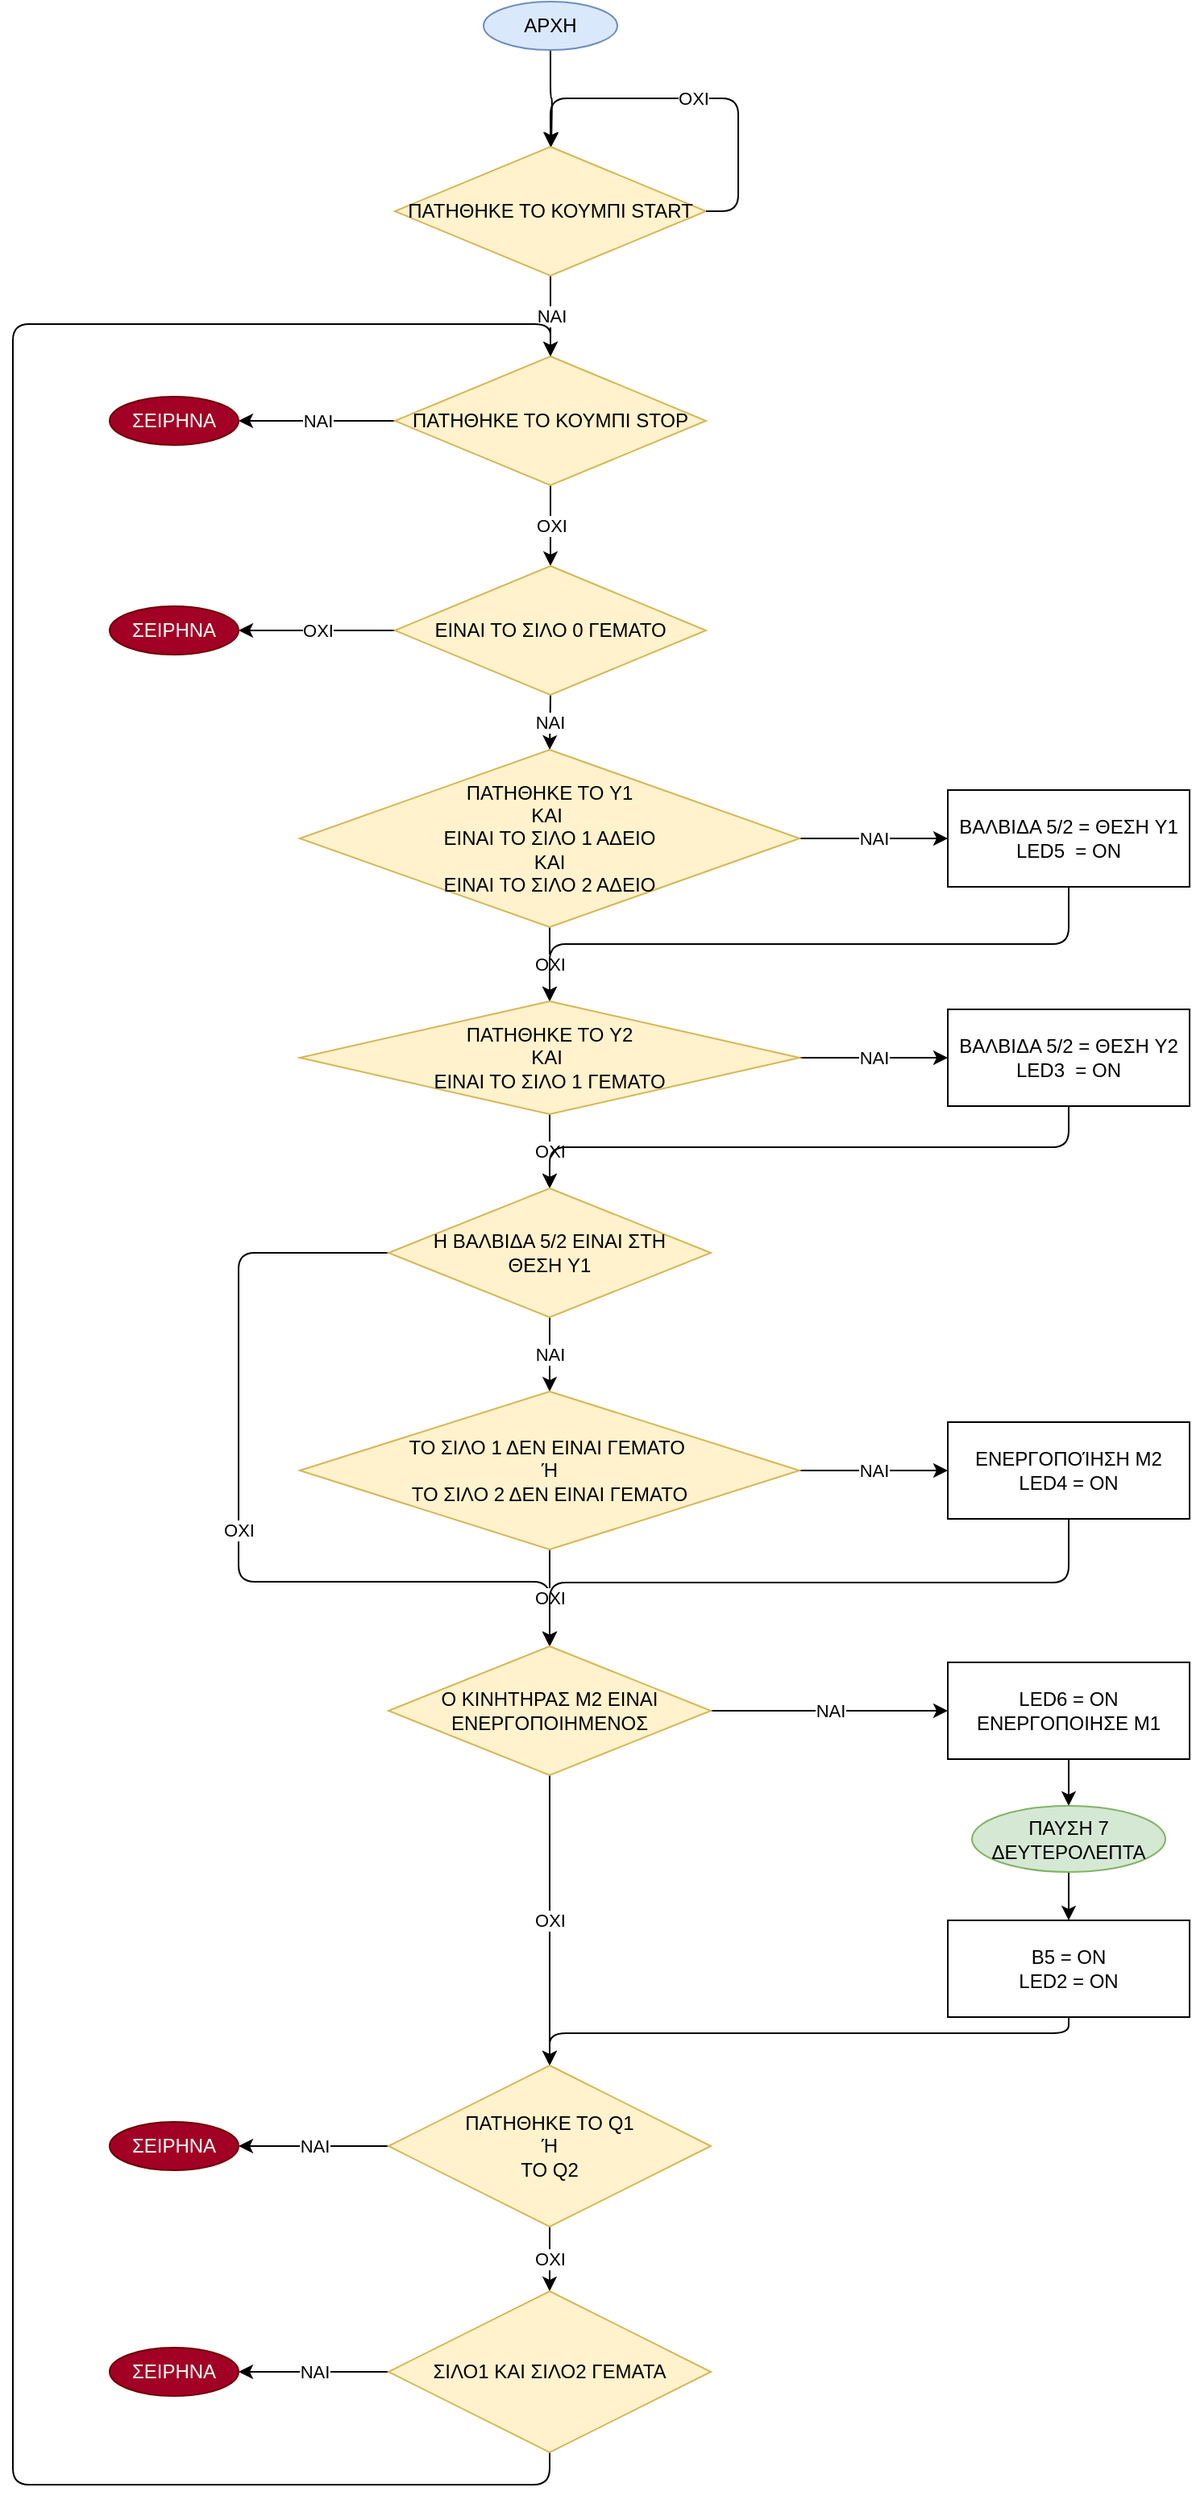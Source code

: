 <mxfile version="10.6.8" type="device"><diagram id="0EVFa10eObZK2UQ2ITb5" name="Page-1"><mxGraphModel dx="1394" dy="764" grid="1" gridSize="10" guides="1" tooltips="1" connect="1" arrows="1" fold="1" page="1" pageScale="1" pageWidth="827" pageHeight="1169" math="0" shadow="0"><root><mxCell id="0"/><mxCell id="1" parent="0"/><mxCell id="bzspvaz2ez5BcpwB-pM9-3" value="ΝΑΙ" style="edgeStyle=orthogonalEdgeStyle;rounded=0;orthogonalLoop=1;jettySize=auto;html=1;exitX=0.5;exitY=1;exitDx=0;exitDy=0;" parent="1" source="bzspvaz2ez5BcpwB-pM9-1" target="bzspvaz2ez5BcpwB-pM9-2" edge="1"><mxGeometry relative="1" as="geometry"/></mxCell><mxCell id="bzspvaz2ez5BcpwB-pM9-1" value="ΠΑΤΗΘΗΚΕ ΤΟ ΚΟΥΜΠΙ START" style="rhombus;whiteSpace=wrap;html=1;fillColor=#fff2cc;strokeColor=#d6b656;" parent="1" vertex="1"><mxGeometry x="317" y="130" width="193" height="80" as="geometry"/></mxCell><mxCell id="bzspvaz2ez5BcpwB-pM9-9" value="ΟΧΙ" style="edgeStyle=orthogonalEdgeStyle;rounded=1;orthogonalLoop=1;jettySize=auto;html=1;exitX=0.5;exitY=1;exitDx=0;exitDy=0;" parent="1" source="bzspvaz2ez5BcpwB-pM9-2" target="bzspvaz2ez5BcpwB-pM9-8" edge="1"><mxGeometry relative="1" as="geometry"/></mxCell><mxCell id="bzspvaz2ez5BcpwB-pM9-11" value="ΝΑΙ" style="edgeStyle=orthogonalEdgeStyle;rounded=1;orthogonalLoop=1;jettySize=auto;html=1;exitX=0;exitY=0.5;exitDx=0;exitDy=0;" parent="1" source="bzspvaz2ez5BcpwB-pM9-2" target="bzspvaz2ez5BcpwB-pM9-10" edge="1"><mxGeometry relative="1" as="geometry"/></mxCell><mxCell id="bzspvaz2ez5BcpwB-pM9-2" value="ΠΑΤΗΘΗΚΕ ΤΟ ΚΟΥΜΠΙ STOP" style="rhombus;whiteSpace=wrap;html=1;fillColor=#fff2cc;strokeColor=#d6b656;" parent="1" vertex="1"><mxGeometry x="317" y="260" width="193" height="80" as="geometry"/></mxCell><mxCell id="bzspvaz2ez5BcpwB-pM9-4" value="ΟΧΙ" style="edgeStyle=orthogonalEdgeStyle;rounded=1;orthogonalLoop=1;jettySize=auto;html=1;exitX=1;exitY=0.5;exitDx=0;exitDy=0;entryX=0.5;entryY=0;entryDx=0;entryDy=0;" parent="1" source="bzspvaz2ez5BcpwB-pM9-1" target="bzspvaz2ez5BcpwB-pM9-1" edge="1"><mxGeometry relative="1" as="geometry"><Array as="points"><mxPoint x="530" y="170"/><mxPoint x="530" y="100"/><mxPoint x="414" y="100"/></Array></mxGeometry></mxCell><mxCell id="bzspvaz2ez5BcpwB-pM9-6" style="edgeStyle=orthogonalEdgeStyle;rounded=1;orthogonalLoop=1;jettySize=auto;html=1;exitX=0.5;exitY=1;exitDx=0;exitDy=0;" parent="1" source="bzspvaz2ez5BcpwB-pM9-5" edge="1"><mxGeometry relative="1" as="geometry"><mxPoint x="414" y="130" as="targetPoint"/></mxGeometry></mxCell><mxCell id="bzspvaz2ez5BcpwB-pM9-5" value="ΑΡΧΗ" style="ellipse;whiteSpace=wrap;html=1;fillColor=#dae8fc;strokeColor=#6c8ebf;" parent="1" vertex="1"><mxGeometry x="372" y="40" width="83" height="30" as="geometry"/></mxCell><mxCell id="bzspvaz2ez5BcpwB-pM9-13" value="ΟΧΙ" style="edgeStyle=orthogonalEdgeStyle;rounded=1;orthogonalLoop=1;jettySize=auto;html=1;exitX=0;exitY=0.5;exitDx=0;exitDy=0;entryX=1;entryY=0.5;entryDx=0;entryDy=0;" parent="1" source="bzspvaz2ez5BcpwB-pM9-8" target="bzspvaz2ez5BcpwB-pM9-12" edge="1"><mxGeometry relative="1" as="geometry"/></mxCell><mxCell id="bzspvaz2ez5BcpwB-pM9-15" value="ΝΑΙ" style="edgeStyle=orthogonalEdgeStyle;rounded=1;orthogonalLoop=1;jettySize=auto;html=1;exitX=0.5;exitY=1;exitDx=0;exitDy=0;entryX=0.5;entryY=0;entryDx=0;entryDy=0;" parent="1" source="bzspvaz2ez5BcpwB-pM9-8" target="bzspvaz2ez5BcpwB-pM9-14" edge="1"><mxGeometry relative="1" as="geometry"/></mxCell><mxCell id="bzspvaz2ez5BcpwB-pM9-8" value="ΕΙΝΑΙ ΤΟ ΣΙΛΟ 0 ΓΕΜΑΤΟ" style="rhombus;whiteSpace=wrap;html=1;fillColor=#fff2cc;strokeColor=#d6b656;" parent="1" vertex="1"><mxGeometry x="317" y="390" width="193" height="80" as="geometry"/></mxCell><mxCell id="bzspvaz2ez5BcpwB-pM9-10" value="ΣΕΙΡΗΝΑ" style="ellipse;whiteSpace=wrap;html=1;fillColor=#a20025;strokeColor=#6F0000;fontColor=#ffffff;" parent="1" vertex="1"><mxGeometry x="140" y="285" width="80" height="30" as="geometry"/></mxCell><mxCell id="bzspvaz2ez5BcpwB-pM9-12" value="ΣΕΙΡΗΝΑ" style="ellipse;whiteSpace=wrap;html=1;fillColor=#a20025;strokeColor=#6F0000;fontColor=#ffffff;" parent="1" vertex="1"><mxGeometry x="140" y="415" width="80" height="30" as="geometry"/></mxCell><mxCell id="bzspvaz2ez5BcpwB-pM9-19" value="ΝΑΙ" style="edgeStyle=orthogonalEdgeStyle;rounded=1;orthogonalLoop=1;jettySize=auto;html=1;exitX=1;exitY=0.5;exitDx=0;exitDy=0;entryX=0;entryY=0.5;entryDx=0;entryDy=0;" parent="1" source="bzspvaz2ez5BcpwB-pM9-14" target="bzspvaz2ez5BcpwB-pM9-16" edge="1"><mxGeometry relative="1" as="geometry"/></mxCell><mxCell id="bzspvaz2ez5BcpwB-pM9-21" value="ΟΧΙ" style="edgeStyle=orthogonalEdgeStyle;rounded=1;orthogonalLoop=1;jettySize=auto;html=1;exitX=0.5;exitY=1;exitDx=0;exitDy=0;" parent="1" source="bzspvaz2ez5BcpwB-pM9-14" target="bzspvaz2ez5BcpwB-pM9-20" edge="1"><mxGeometry relative="1" as="geometry"/></mxCell><mxCell id="bzspvaz2ez5BcpwB-pM9-14" value="ΠΑΤΗΘΗΚΕ ΤΟ Y1&lt;br&gt;ΚΑΙ&amp;nbsp;&lt;br&gt;ΕΙΝΑΙ ΤΟ ΣΙΛΟ 1 ΑΔΕΙΟ&lt;br&gt;ΚΑΙ &lt;br&gt;ΕΙΝΑΙ ΤΟ ΣΙΛΟ 2 ΑΔΕΙΟ&lt;br&gt;" style="rhombus;whiteSpace=wrap;html=1;fillColor=#fff2cc;strokeColor=#d6b656;" parent="1" vertex="1"><mxGeometry x="258" y="504" width="310" height="110" as="geometry"/></mxCell><mxCell id="bzspvaz2ez5BcpwB-pM9-22" style="edgeStyle=orthogonalEdgeStyle;rounded=1;orthogonalLoop=1;jettySize=auto;html=1;exitX=0.5;exitY=1;exitDx=0;exitDy=0;entryX=0.5;entryY=0;entryDx=0;entryDy=0;" parent="1" source="bzspvaz2ez5BcpwB-pM9-16" target="bzspvaz2ez5BcpwB-pM9-20" edge="1"><mxGeometry relative="1" as="geometry"/></mxCell><mxCell id="bzspvaz2ez5BcpwB-pM9-16" value="ΒΑΛΒΙΔΑ 5/2 = ΘΕΣΗ Y1&lt;br&gt;LED5&amp;nbsp; = ON&lt;br&gt;" style="rounded=0;whiteSpace=wrap;html=1;" parent="1" vertex="1"><mxGeometry x="660" y="529" width="150" height="60" as="geometry"/></mxCell><mxCell id="bzspvaz2ez5BcpwB-pM9-25" value="ΝΑΙ" style="edgeStyle=orthogonalEdgeStyle;rounded=1;orthogonalLoop=1;jettySize=auto;html=1;exitX=1;exitY=0.5;exitDx=0;exitDy=0;entryX=0;entryY=0.5;entryDx=0;entryDy=0;" parent="1" source="bzspvaz2ez5BcpwB-pM9-20" target="bzspvaz2ez5BcpwB-pM9-24" edge="1"><mxGeometry relative="1" as="geometry"/></mxCell><mxCell id="bzspvaz2ez5BcpwB-pM9-27" value="ΟΧΙ" style="edgeStyle=orthogonalEdgeStyle;rounded=1;orthogonalLoop=1;jettySize=auto;html=1;exitX=0.5;exitY=1;exitDx=0;exitDy=0;entryX=0.5;entryY=0;entryDx=0;entryDy=0;" parent="1" source="bzspvaz2ez5BcpwB-pM9-20" target="bzspvaz2ez5BcpwB-pM9-26" edge="1"><mxGeometry relative="1" as="geometry"/></mxCell><mxCell id="bzspvaz2ez5BcpwB-pM9-20" value="ΠΑΤΗΘΗΚΕ ΤΟ Y2&lt;br&gt;ΚΑΙ&amp;nbsp;&lt;br&gt;ΕΙΝΑΙ ΤΟ ΣΙΛΟ 1 ΓΕΜΑΤΟ&lt;br&gt;" style="rhombus;whiteSpace=wrap;html=1;fillColor=#fff2cc;strokeColor=#d6b656;" parent="1" vertex="1"><mxGeometry x="258" y="660" width="310" height="70" as="geometry"/></mxCell><mxCell id="bzspvaz2ez5BcpwB-pM9-28" style="edgeStyle=orthogonalEdgeStyle;rounded=1;orthogonalLoop=1;jettySize=auto;html=1;exitX=0.5;exitY=1;exitDx=0;exitDy=0;" parent="1" source="bzspvaz2ez5BcpwB-pM9-24" target="bzspvaz2ez5BcpwB-pM9-26" edge="1"><mxGeometry relative="1" as="geometry"/></mxCell><mxCell id="bzspvaz2ez5BcpwB-pM9-24" value="ΒΑΛΒΙΔΑ 5/2 = ΘΕΣΗ Y2&lt;br&gt;LED3&amp;nbsp; = ON&lt;br&gt;" style="rounded=0;whiteSpace=wrap;html=1;" parent="1" vertex="1"><mxGeometry x="660" y="665" width="150" height="60" as="geometry"/></mxCell><mxCell id="bzspvaz2ez5BcpwB-pM9-30" value="ΝΑΙ" style="edgeStyle=orthogonalEdgeStyle;rounded=1;orthogonalLoop=1;jettySize=auto;html=1;exitX=0.5;exitY=1;exitDx=0;exitDy=0;entryX=0.5;entryY=0;entryDx=0;entryDy=0;" parent="1" source="bzspvaz2ez5BcpwB-pM9-26" target="bzspvaz2ez5BcpwB-pM9-29" edge="1"><mxGeometry relative="1" as="geometry"/></mxCell><mxCell id="bzspvaz2ez5BcpwB-pM9-36" value="ΟΧΙ" style="edgeStyle=orthogonalEdgeStyle;rounded=1;orthogonalLoop=1;jettySize=auto;html=1;exitX=0;exitY=0.5;exitDx=0;exitDy=0;" parent="1" source="bzspvaz2ez5BcpwB-pM9-26" target="bzspvaz2ez5BcpwB-pM9-33" edge="1"><mxGeometry relative="1" as="geometry"><Array as="points"><mxPoint x="220" y="816"/><mxPoint x="220" y="1020"/><mxPoint x="413" y="1020"/></Array></mxGeometry></mxCell><mxCell id="bzspvaz2ez5BcpwB-pM9-26" value="Η ΒΑΛΒΙΔΑ 5/2 ΕΙΝΑΙ ΣΤΗ &lt;br&gt;ΘΕΣΗ Y1" style="rhombus;whiteSpace=wrap;html=1;fillColor=#fff2cc;strokeColor=#d6b656;" parent="1" vertex="1"><mxGeometry x="313" y="776" width="200" height="80" as="geometry"/></mxCell><mxCell id="bzspvaz2ez5BcpwB-pM9-32" value="ΝΑΙ" style="edgeStyle=orthogonalEdgeStyle;rounded=1;orthogonalLoop=1;jettySize=auto;html=1;exitX=1;exitY=0.5;exitDx=0;exitDy=0;entryX=0;entryY=0.5;entryDx=0;entryDy=0;" parent="1" source="bzspvaz2ez5BcpwB-pM9-29" target="bzspvaz2ez5BcpwB-pM9-31" edge="1"><mxGeometry relative="1" as="geometry"/></mxCell><mxCell id="bzspvaz2ez5BcpwB-pM9-34" value="ΟΧΙ" style="edgeStyle=orthogonalEdgeStyle;rounded=1;orthogonalLoop=1;jettySize=auto;html=1;exitX=0.5;exitY=1;exitDx=0;exitDy=0;entryX=0.5;entryY=0;entryDx=0;entryDy=0;" parent="1" source="bzspvaz2ez5BcpwB-pM9-29" target="bzspvaz2ez5BcpwB-pM9-33" edge="1"><mxGeometry relative="1" as="geometry"/></mxCell><mxCell id="bzspvaz2ez5BcpwB-pM9-29" value="ΤΟ ΣΙΛΟ 1 ΔΕΝ ΕΙΝΑΙ ΓΕΜΑΤΟ&amp;nbsp;&lt;br&gt;Ή&lt;br&gt;ΤΟ ΣΙΛΟ 2 ΔΕΝ ΕΙΝΑΙ ΓΕΜΑΤΟ&lt;br&gt;" style="rhombus;whiteSpace=wrap;html=1;fillColor=#fff2cc;strokeColor=#d6b656;" parent="1" vertex="1"><mxGeometry x="258" y="902" width="310" height="98" as="geometry"/></mxCell><mxCell id="bzspvaz2ez5BcpwB-pM9-35" style="edgeStyle=orthogonalEdgeStyle;rounded=1;orthogonalLoop=1;jettySize=auto;html=1;exitX=0.5;exitY=1;exitDx=0;exitDy=0;entryX=0.5;entryY=0;entryDx=0;entryDy=0;" parent="1" source="bzspvaz2ez5BcpwB-pM9-31" target="bzspvaz2ez5BcpwB-pM9-33" edge="1"><mxGeometry relative="1" as="geometry"/></mxCell><mxCell id="bzspvaz2ez5BcpwB-pM9-31" value="ΕΝΕΡΓΟΠΟΊΗΣΗ Μ2&lt;br&gt;LED4 = ON&lt;br&gt;" style="rounded=0;whiteSpace=wrap;html=1;" parent="1" vertex="1"><mxGeometry x="660" y="921" width="150" height="60" as="geometry"/></mxCell><mxCell id="bzspvaz2ez5BcpwB-pM9-38" value="ΝΑΙ" style="edgeStyle=orthogonalEdgeStyle;rounded=1;orthogonalLoop=1;jettySize=auto;html=1;exitX=1;exitY=0.5;exitDx=0;exitDy=0;" parent="1" source="bzspvaz2ez5BcpwB-pM9-33" target="bzspvaz2ez5BcpwB-pM9-37" edge="1"><mxGeometry relative="1" as="geometry"/></mxCell><mxCell id="bzspvaz2ez5BcpwB-pM9-46" value="ΟΧΙ" style="edgeStyle=orthogonalEdgeStyle;rounded=1;orthogonalLoop=1;jettySize=auto;html=1;exitX=0.5;exitY=1;exitDx=0;exitDy=0;" parent="1" source="bzspvaz2ez5BcpwB-pM9-33" target="bzspvaz2ez5BcpwB-pM9-44" edge="1"><mxGeometry relative="1" as="geometry"/></mxCell><mxCell id="bzspvaz2ez5BcpwB-pM9-33" value="Ο ΚΙΝΗΤΗΡΑΣ Μ2 ΕΙΝΑΙ ΕΝΕΡΓΟΠΟΙΗΜΕΝΟΣ" style="rhombus;whiteSpace=wrap;html=1;fillColor=#fff2cc;strokeColor=#d6b656;" parent="1" vertex="1"><mxGeometry x="313" y="1060" width="200" height="80" as="geometry"/></mxCell><mxCell id="bzspvaz2ez5BcpwB-pM9-40" style="edgeStyle=orthogonalEdgeStyle;rounded=1;orthogonalLoop=1;jettySize=auto;html=1;exitX=0.5;exitY=1;exitDx=0;exitDy=0;entryX=0.5;entryY=0;entryDx=0;entryDy=0;" parent="1" source="bzspvaz2ez5BcpwB-pM9-37" target="bzspvaz2ez5BcpwB-pM9-39" edge="1"><mxGeometry relative="1" as="geometry"/></mxCell><mxCell id="bzspvaz2ez5BcpwB-pM9-37" value="LED6 = ON&lt;br&gt;ΕΝΕΡΓΟΠΟΙΗΣΕ Μ1&lt;br&gt;" style="rounded=0;whiteSpace=wrap;html=1;" parent="1" vertex="1"><mxGeometry x="660" y="1070" width="150" height="60" as="geometry"/></mxCell><mxCell id="bzspvaz2ez5BcpwB-pM9-43" style="edgeStyle=orthogonalEdgeStyle;rounded=1;orthogonalLoop=1;jettySize=auto;html=1;exitX=0.5;exitY=1;exitDx=0;exitDy=0;entryX=0.5;entryY=0;entryDx=0;entryDy=0;" parent="1" source="bzspvaz2ez5BcpwB-pM9-39" target="bzspvaz2ez5BcpwB-pM9-42" edge="1"><mxGeometry relative="1" as="geometry"/></mxCell><mxCell id="bzspvaz2ez5BcpwB-pM9-39" value="ΠΑΥΣΗ 7 ΔΕΥΤΕΡΟΛΕΠΤΑ" style="ellipse;whiteSpace=wrap;html=1;fillColor=#d5e8d4;strokeColor=#82b366;" parent="1" vertex="1"><mxGeometry x="675" y="1159" width="120" height="41" as="geometry"/></mxCell><mxCell id="bzspvaz2ez5BcpwB-pM9-47" style="edgeStyle=orthogonalEdgeStyle;rounded=1;orthogonalLoop=1;jettySize=auto;html=1;exitX=0.5;exitY=1;exitDx=0;exitDy=0;entryX=0.5;entryY=0;entryDx=0;entryDy=0;" parent="1" source="bzspvaz2ez5BcpwB-pM9-42" target="bzspvaz2ez5BcpwB-pM9-44" edge="1"><mxGeometry relative="1" as="geometry"><Array as="points"><mxPoint x="735" y="1300"/><mxPoint x="413" y="1300"/></Array></mxGeometry></mxCell><mxCell id="bzspvaz2ez5BcpwB-pM9-42" value="Β5 = ON&lt;br&gt;LED2 = ON&lt;br&gt;" style="rounded=0;whiteSpace=wrap;html=1;" parent="1" vertex="1"><mxGeometry x="660" y="1230" width="150" height="60" as="geometry"/></mxCell><mxCell id="bzspvaz2ez5BcpwB-pM9-49" value="ΝΑΙ" style="edgeStyle=orthogonalEdgeStyle;rounded=1;orthogonalLoop=1;jettySize=auto;html=1;exitX=0;exitY=0.5;exitDx=0;exitDy=0;entryX=1;entryY=0.5;entryDx=0;entryDy=0;" parent="1" source="bzspvaz2ez5BcpwB-pM9-44" target="bzspvaz2ez5BcpwB-pM9-48" edge="1"><mxGeometry relative="1" as="geometry"/></mxCell><mxCell id="PVhcOpSLMtSOOz87depx-4" value="ΟΧΙ" style="edgeStyle=orthogonalEdgeStyle;rounded=0;orthogonalLoop=1;jettySize=auto;html=1;exitX=0.5;exitY=1;exitDx=0;exitDy=0;entryX=0.5;entryY=0;entryDx=0;entryDy=0;" edge="1" parent="1" source="bzspvaz2ez5BcpwB-pM9-44" target="PVhcOpSLMtSOOz87depx-1"><mxGeometry relative="1" as="geometry"/></mxCell><mxCell id="bzspvaz2ez5BcpwB-pM9-44" value="ΠΑΤΗΘΗΚΕ ΤΟ Q1&lt;br&gt;Ή&lt;br&gt;ΤΟ Q2&lt;br&gt;" style="rhombus;whiteSpace=wrap;html=1;fillColor=#fff2cc;strokeColor=#d6b656;" parent="1" vertex="1"><mxGeometry x="313" y="1320" width="200" height="100" as="geometry"/></mxCell><mxCell id="bzspvaz2ez5BcpwB-pM9-48" value="ΣΕΙΡΗΝΑ" style="ellipse;whiteSpace=wrap;html=1;fillColor=#a20025;strokeColor=#6F0000;fontColor=#ffffff;" parent="1" vertex="1"><mxGeometry x="140" y="1355" width="80" height="30" as="geometry"/></mxCell><mxCell id="PVhcOpSLMtSOOz87depx-3" value="ΝΑΙ" style="edgeStyle=orthogonalEdgeStyle;rounded=0;orthogonalLoop=1;jettySize=auto;html=1;exitX=0;exitY=0.5;exitDx=0;exitDy=0;" edge="1" parent="1" source="PVhcOpSLMtSOOz87depx-1" target="PVhcOpSLMtSOOz87depx-2"><mxGeometry relative="1" as="geometry"/></mxCell><mxCell id="PVhcOpSLMtSOOz87depx-5" style="edgeStyle=orthogonalEdgeStyle;rounded=1;orthogonalLoop=1;jettySize=auto;html=1;exitX=0.5;exitY=1;exitDx=0;exitDy=0;entryX=0.5;entryY=0;entryDx=0;entryDy=0;" edge="1" parent="1" source="PVhcOpSLMtSOOz87depx-1" target="bzspvaz2ez5BcpwB-pM9-2"><mxGeometry relative="1" as="geometry"><Array as="points"><mxPoint x="413" y="1580"/><mxPoint x="80" y="1580"/><mxPoint x="80" y="240"/><mxPoint x="414" y="240"/></Array></mxGeometry></mxCell><mxCell id="PVhcOpSLMtSOOz87depx-1" value="ΣΙΛΟ1 ΚΑΙ ΣΙΛΟ2 ΓΕΜΑΤΑ" style="rhombus;whiteSpace=wrap;html=1;fillColor=#fff2cc;strokeColor=#d6b656;" vertex="1" parent="1"><mxGeometry x="313" y="1460" width="200" height="100" as="geometry"/></mxCell><mxCell id="PVhcOpSLMtSOOz87depx-2" value="ΣΕΙΡΗΝΑ" style="ellipse;whiteSpace=wrap;html=1;fillColor=#a20025;strokeColor=#6F0000;fontColor=#ffffff;" vertex="1" parent="1"><mxGeometry x="140" y="1495" width="80" height="30" as="geometry"/></mxCell></root></mxGraphModel></diagram></mxfile>
